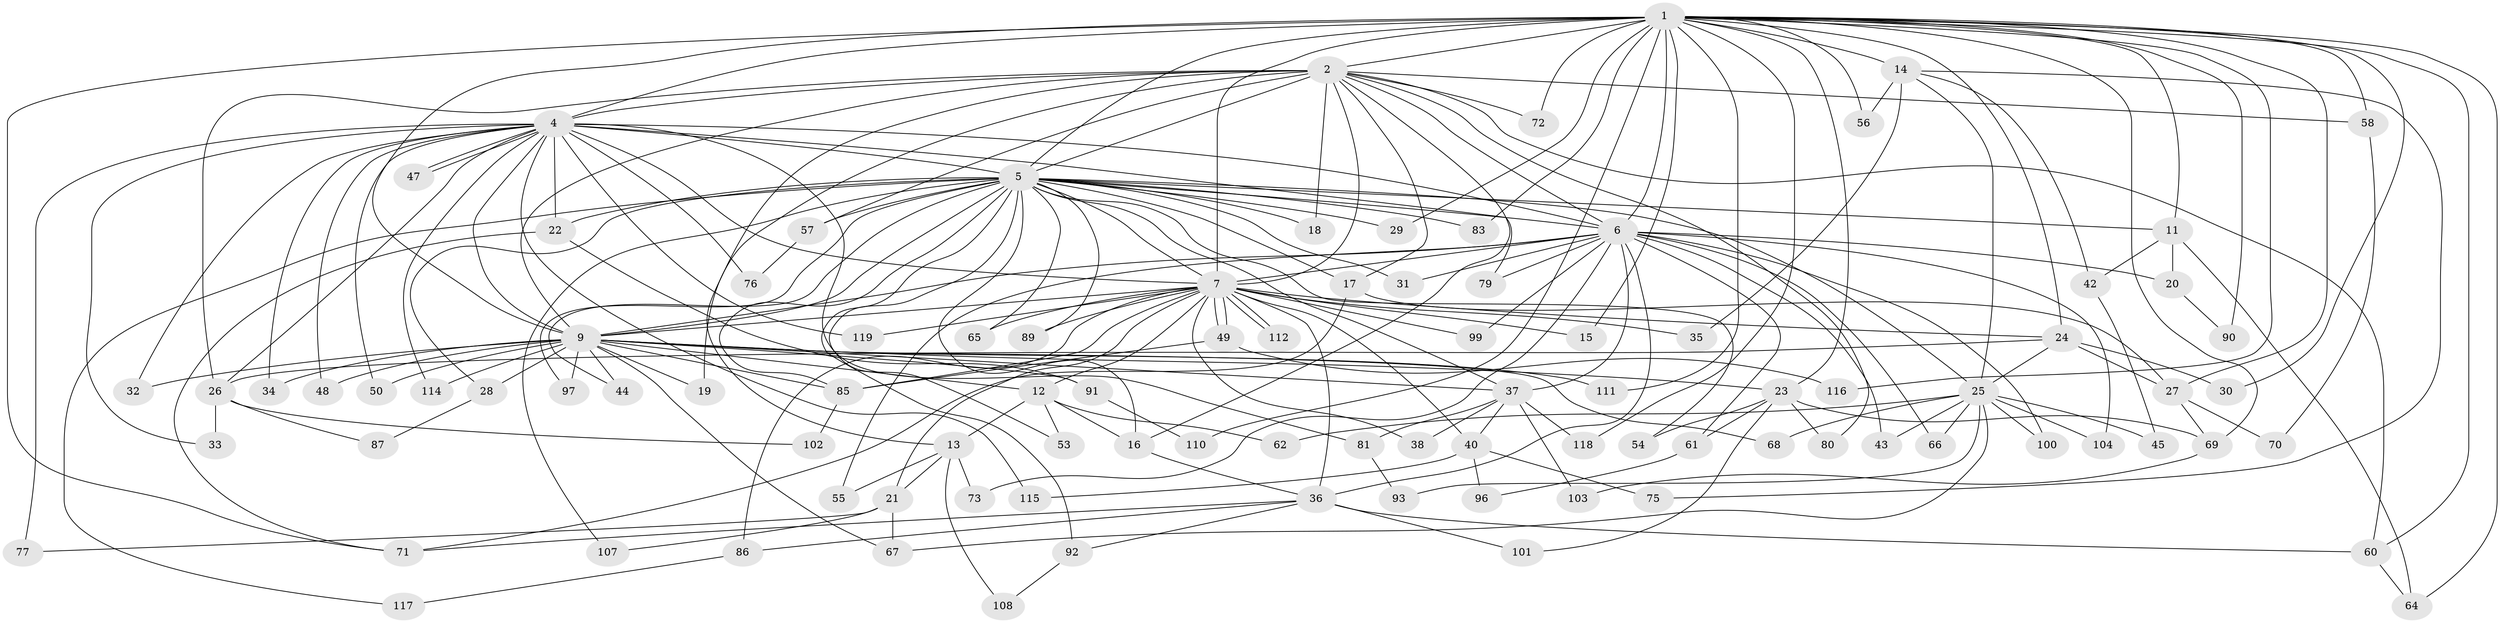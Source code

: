 // Generated by graph-tools (version 1.1) at 2025/23/03/03/25 07:23:40]
// undirected, 97 vertices, 214 edges
graph export_dot {
graph [start="1"]
  node [color=gray90,style=filled];
  1 [super="+3"];
  2 [super="+109"];
  4 [super="+106"];
  5 [super="+8"];
  6 [super="+84"];
  7 [super="+82"];
  9 [super="+10"];
  11 [super="+105"];
  12 [super="+121"];
  13;
  14 [super="+51"];
  15;
  16 [super="+120"];
  17 [super="+98"];
  18;
  19;
  20;
  21 [super="+113"];
  22;
  23 [super="+78"];
  24;
  25 [super="+41"];
  26 [super="+59"];
  27 [super="+52"];
  28;
  29;
  30;
  31;
  32;
  33;
  34;
  35;
  36 [super="+39"];
  37 [super="+46"];
  38;
  40 [super="+63"];
  42;
  43;
  44;
  45;
  47;
  48;
  49 [super="+94"];
  50;
  53;
  54;
  55;
  56;
  57;
  58;
  60 [super="+95"];
  61;
  62;
  64;
  65;
  66;
  67;
  68;
  69;
  70;
  71 [super="+74"];
  72;
  73;
  75;
  76;
  77;
  79;
  80;
  81;
  83;
  85 [super="+88"];
  86;
  87;
  89;
  90;
  91;
  92;
  93;
  96;
  97;
  99;
  100;
  101;
  102;
  103;
  104;
  107;
  108;
  110;
  111;
  112;
  114;
  115;
  116;
  117;
  118;
  119;
  1 -- 2 [weight=3];
  1 -- 4 [weight=2];
  1 -- 5 [weight=4];
  1 -- 6 [weight=3];
  1 -- 7 [weight=2];
  1 -- 9 [weight=4];
  1 -- 14 [weight=3];
  1 -- 23;
  1 -- 27;
  1 -- 56;
  1 -- 60;
  1 -- 69;
  1 -- 83;
  1 -- 110;
  1 -- 111;
  1 -- 116;
  1 -- 64;
  1 -- 11;
  1 -- 72;
  1 -- 15;
  1 -- 24;
  1 -- 90;
  1 -- 29;
  1 -- 30;
  1 -- 118;
  1 -- 58;
  1 -- 71;
  2 -- 4 [weight=2];
  2 -- 5 [weight=2];
  2 -- 6;
  2 -- 7;
  2 -- 9 [weight=2];
  2 -- 13;
  2 -- 17;
  2 -- 18;
  2 -- 19;
  2 -- 57;
  2 -- 58;
  2 -- 60;
  2 -- 72;
  2 -- 80;
  2 -- 26;
  2 -- 16;
  4 -- 5 [weight=2];
  4 -- 6;
  4 -- 7;
  4 -- 9 [weight=2];
  4 -- 22;
  4 -- 26;
  4 -- 32;
  4 -- 33;
  4 -- 34;
  4 -- 47;
  4 -- 47;
  4 -- 48;
  4 -- 50;
  4 -- 76;
  4 -- 77;
  4 -- 79;
  4 -- 81;
  4 -- 114;
  4 -- 115;
  4 -- 119;
  5 -- 6 [weight=2];
  5 -- 7 [weight=3];
  5 -- 9 [weight=4];
  5 -- 11;
  5 -- 16;
  5 -- 18;
  5 -- 22;
  5 -- 28;
  5 -- 29;
  5 -- 37;
  5 -- 44;
  5 -- 54;
  5 -- 65;
  5 -- 83;
  5 -- 85;
  5 -- 92;
  5 -- 97;
  5 -- 107;
  5 -- 117;
  5 -- 17;
  5 -- 53;
  5 -- 89;
  5 -- 31;
  5 -- 57;
  5 -- 25;
  6 -- 7;
  6 -- 9 [weight=2];
  6 -- 20;
  6 -- 31;
  6 -- 36;
  6 -- 37;
  6 -- 43;
  6 -- 55;
  6 -- 61;
  6 -- 66;
  6 -- 73;
  6 -- 79;
  6 -- 99;
  6 -- 100;
  6 -- 104;
  7 -- 9 [weight=2];
  7 -- 15;
  7 -- 21;
  7 -- 24;
  7 -- 35;
  7 -- 36;
  7 -- 38;
  7 -- 40 [weight=2];
  7 -- 49;
  7 -- 49;
  7 -- 65;
  7 -- 86;
  7 -- 89;
  7 -- 99;
  7 -- 112;
  7 -- 112;
  7 -- 119;
  7 -- 12;
  7 -- 85;
  9 -- 12 [weight=2];
  9 -- 19;
  9 -- 28;
  9 -- 48;
  9 -- 50;
  9 -- 67;
  9 -- 68;
  9 -- 85;
  9 -- 91;
  9 -- 97;
  9 -- 111;
  9 -- 32;
  9 -- 34;
  9 -- 44;
  9 -- 114;
  9 -- 23;
  9 -- 37;
  11 -- 20;
  11 -- 42;
  11 -- 64;
  12 -- 13;
  12 -- 16;
  12 -- 53;
  12 -- 62;
  13 -- 21;
  13 -- 55;
  13 -- 73;
  13 -- 108;
  14 -- 25;
  14 -- 35;
  14 -- 42;
  14 -- 56;
  14 -- 75;
  16 -- 36;
  17 -- 27;
  17 -- 71;
  20 -- 90;
  21 -- 77;
  21 -- 107;
  21 -- 67;
  22 -- 71;
  22 -- 91;
  23 -- 54;
  23 -- 61;
  23 -- 80;
  23 -- 101;
  23 -- 69;
  24 -- 25;
  24 -- 26;
  24 -- 30;
  24 -- 27;
  25 -- 45;
  25 -- 62;
  25 -- 66;
  25 -- 68;
  25 -- 67;
  25 -- 100;
  25 -- 104;
  25 -- 43;
  25 -- 93;
  26 -- 33;
  26 -- 87;
  26 -- 102;
  27 -- 70;
  27 -- 69;
  28 -- 87;
  36 -- 71;
  36 -- 86;
  36 -- 92;
  36 -- 101;
  36 -- 60;
  37 -- 38;
  37 -- 40;
  37 -- 81;
  37 -- 103;
  37 -- 118;
  40 -- 75;
  40 -- 115;
  40 -- 96;
  42 -- 45;
  49 -- 116;
  49 -- 85;
  57 -- 76;
  58 -- 70;
  60 -- 64;
  61 -- 96;
  69 -- 103;
  81 -- 93;
  85 -- 102;
  86 -- 117;
  91 -- 110;
  92 -- 108;
}
